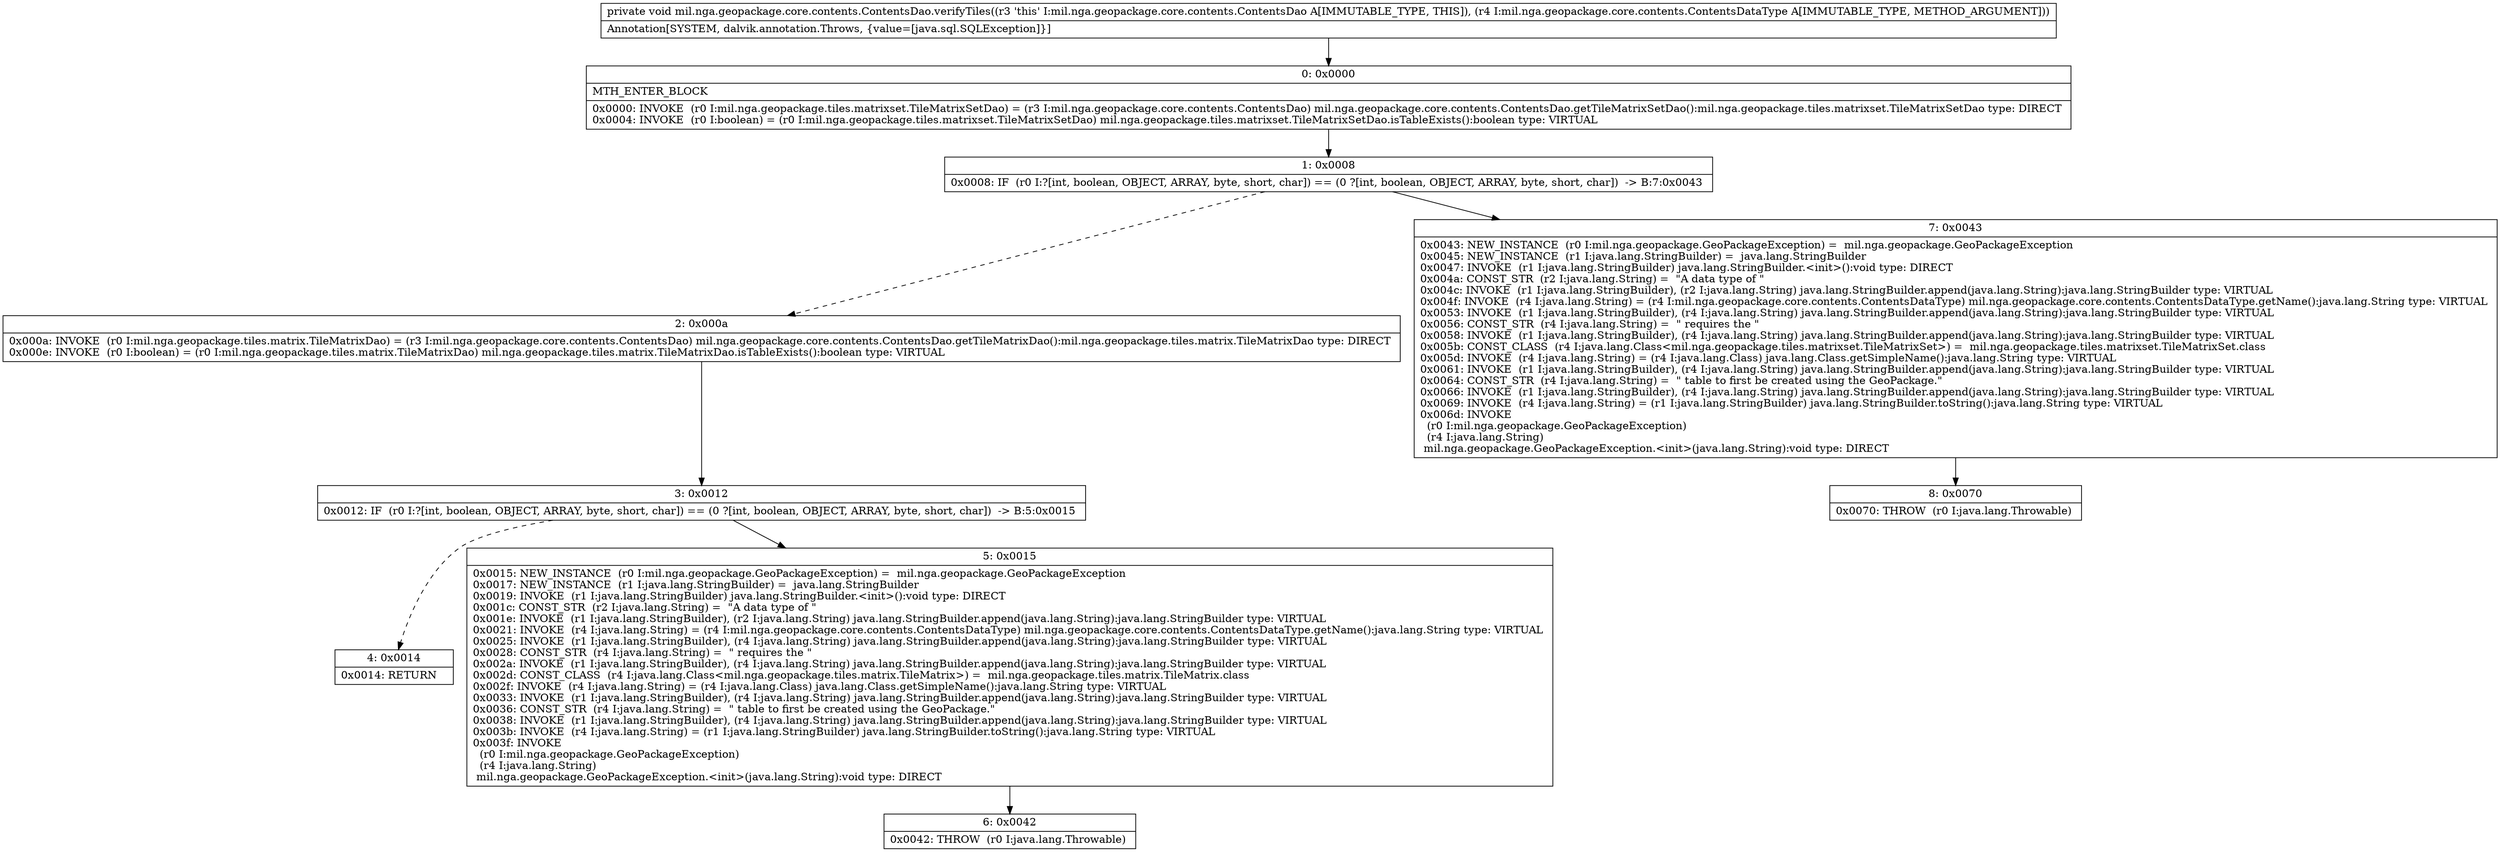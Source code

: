 digraph "CFG formil.nga.geopackage.core.contents.ContentsDao.verifyTiles(Lmil\/nga\/geopackage\/core\/contents\/ContentsDataType;)V" {
Node_0 [shape=record,label="{0\:\ 0x0000|MTH_ENTER_BLOCK\l|0x0000: INVOKE  (r0 I:mil.nga.geopackage.tiles.matrixset.TileMatrixSetDao) = (r3 I:mil.nga.geopackage.core.contents.ContentsDao) mil.nga.geopackage.core.contents.ContentsDao.getTileMatrixSetDao():mil.nga.geopackage.tiles.matrixset.TileMatrixSetDao type: DIRECT \l0x0004: INVOKE  (r0 I:boolean) = (r0 I:mil.nga.geopackage.tiles.matrixset.TileMatrixSetDao) mil.nga.geopackage.tiles.matrixset.TileMatrixSetDao.isTableExists():boolean type: VIRTUAL \l}"];
Node_1 [shape=record,label="{1\:\ 0x0008|0x0008: IF  (r0 I:?[int, boolean, OBJECT, ARRAY, byte, short, char]) == (0 ?[int, boolean, OBJECT, ARRAY, byte, short, char])  \-\> B:7:0x0043 \l}"];
Node_2 [shape=record,label="{2\:\ 0x000a|0x000a: INVOKE  (r0 I:mil.nga.geopackage.tiles.matrix.TileMatrixDao) = (r3 I:mil.nga.geopackage.core.contents.ContentsDao) mil.nga.geopackage.core.contents.ContentsDao.getTileMatrixDao():mil.nga.geopackage.tiles.matrix.TileMatrixDao type: DIRECT \l0x000e: INVOKE  (r0 I:boolean) = (r0 I:mil.nga.geopackage.tiles.matrix.TileMatrixDao) mil.nga.geopackage.tiles.matrix.TileMatrixDao.isTableExists():boolean type: VIRTUAL \l}"];
Node_3 [shape=record,label="{3\:\ 0x0012|0x0012: IF  (r0 I:?[int, boolean, OBJECT, ARRAY, byte, short, char]) == (0 ?[int, boolean, OBJECT, ARRAY, byte, short, char])  \-\> B:5:0x0015 \l}"];
Node_4 [shape=record,label="{4\:\ 0x0014|0x0014: RETURN   \l}"];
Node_5 [shape=record,label="{5\:\ 0x0015|0x0015: NEW_INSTANCE  (r0 I:mil.nga.geopackage.GeoPackageException) =  mil.nga.geopackage.GeoPackageException \l0x0017: NEW_INSTANCE  (r1 I:java.lang.StringBuilder) =  java.lang.StringBuilder \l0x0019: INVOKE  (r1 I:java.lang.StringBuilder) java.lang.StringBuilder.\<init\>():void type: DIRECT \l0x001c: CONST_STR  (r2 I:java.lang.String) =  \"A data type of \" \l0x001e: INVOKE  (r1 I:java.lang.StringBuilder), (r2 I:java.lang.String) java.lang.StringBuilder.append(java.lang.String):java.lang.StringBuilder type: VIRTUAL \l0x0021: INVOKE  (r4 I:java.lang.String) = (r4 I:mil.nga.geopackage.core.contents.ContentsDataType) mil.nga.geopackage.core.contents.ContentsDataType.getName():java.lang.String type: VIRTUAL \l0x0025: INVOKE  (r1 I:java.lang.StringBuilder), (r4 I:java.lang.String) java.lang.StringBuilder.append(java.lang.String):java.lang.StringBuilder type: VIRTUAL \l0x0028: CONST_STR  (r4 I:java.lang.String) =  \" requires the \" \l0x002a: INVOKE  (r1 I:java.lang.StringBuilder), (r4 I:java.lang.String) java.lang.StringBuilder.append(java.lang.String):java.lang.StringBuilder type: VIRTUAL \l0x002d: CONST_CLASS  (r4 I:java.lang.Class\<mil.nga.geopackage.tiles.matrix.TileMatrix\>) =  mil.nga.geopackage.tiles.matrix.TileMatrix.class \l0x002f: INVOKE  (r4 I:java.lang.String) = (r4 I:java.lang.Class) java.lang.Class.getSimpleName():java.lang.String type: VIRTUAL \l0x0033: INVOKE  (r1 I:java.lang.StringBuilder), (r4 I:java.lang.String) java.lang.StringBuilder.append(java.lang.String):java.lang.StringBuilder type: VIRTUAL \l0x0036: CONST_STR  (r4 I:java.lang.String) =  \" table to first be created using the GeoPackage.\" \l0x0038: INVOKE  (r1 I:java.lang.StringBuilder), (r4 I:java.lang.String) java.lang.StringBuilder.append(java.lang.String):java.lang.StringBuilder type: VIRTUAL \l0x003b: INVOKE  (r4 I:java.lang.String) = (r1 I:java.lang.StringBuilder) java.lang.StringBuilder.toString():java.lang.String type: VIRTUAL \l0x003f: INVOKE  \l  (r0 I:mil.nga.geopackage.GeoPackageException)\l  (r4 I:java.lang.String)\l mil.nga.geopackage.GeoPackageException.\<init\>(java.lang.String):void type: DIRECT \l}"];
Node_6 [shape=record,label="{6\:\ 0x0042|0x0042: THROW  (r0 I:java.lang.Throwable) \l}"];
Node_7 [shape=record,label="{7\:\ 0x0043|0x0043: NEW_INSTANCE  (r0 I:mil.nga.geopackage.GeoPackageException) =  mil.nga.geopackage.GeoPackageException \l0x0045: NEW_INSTANCE  (r1 I:java.lang.StringBuilder) =  java.lang.StringBuilder \l0x0047: INVOKE  (r1 I:java.lang.StringBuilder) java.lang.StringBuilder.\<init\>():void type: DIRECT \l0x004a: CONST_STR  (r2 I:java.lang.String) =  \"A data type of \" \l0x004c: INVOKE  (r1 I:java.lang.StringBuilder), (r2 I:java.lang.String) java.lang.StringBuilder.append(java.lang.String):java.lang.StringBuilder type: VIRTUAL \l0x004f: INVOKE  (r4 I:java.lang.String) = (r4 I:mil.nga.geopackage.core.contents.ContentsDataType) mil.nga.geopackage.core.contents.ContentsDataType.getName():java.lang.String type: VIRTUAL \l0x0053: INVOKE  (r1 I:java.lang.StringBuilder), (r4 I:java.lang.String) java.lang.StringBuilder.append(java.lang.String):java.lang.StringBuilder type: VIRTUAL \l0x0056: CONST_STR  (r4 I:java.lang.String) =  \" requires the \" \l0x0058: INVOKE  (r1 I:java.lang.StringBuilder), (r4 I:java.lang.String) java.lang.StringBuilder.append(java.lang.String):java.lang.StringBuilder type: VIRTUAL \l0x005b: CONST_CLASS  (r4 I:java.lang.Class\<mil.nga.geopackage.tiles.matrixset.TileMatrixSet\>) =  mil.nga.geopackage.tiles.matrixset.TileMatrixSet.class \l0x005d: INVOKE  (r4 I:java.lang.String) = (r4 I:java.lang.Class) java.lang.Class.getSimpleName():java.lang.String type: VIRTUAL \l0x0061: INVOKE  (r1 I:java.lang.StringBuilder), (r4 I:java.lang.String) java.lang.StringBuilder.append(java.lang.String):java.lang.StringBuilder type: VIRTUAL \l0x0064: CONST_STR  (r4 I:java.lang.String) =  \" table to first be created using the GeoPackage.\" \l0x0066: INVOKE  (r1 I:java.lang.StringBuilder), (r4 I:java.lang.String) java.lang.StringBuilder.append(java.lang.String):java.lang.StringBuilder type: VIRTUAL \l0x0069: INVOKE  (r4 I:java.lang.String) = (r1 I:java.lang.StringBuilder) java.lang.StringBuilder.toString():java.lang.String type: VIRTUAL \l0x006d: INVOKE  \l  (r0 I:mil.nga.geopackage.GeoPackageException)\l  (r4 I:java.lang.String)\l mil.nga.geopackage.GeoPackageException.\<init\>(java.lang.String):void type: DIRECT \l}"];
Node_8 [shape=record,label="{8\:\ 0x0070|0x0070: THROW  (r0 I:java.lang.Throwable) \l}"];
MethodNode[shape=record,label="{private void mil.nga.geopackage.core.contents.ContentsDao.verifyTiles((r3 'this' I:mil.nga.geopackage.core.contents.ContentsDao A[IMMUTABLE_TYPE, THIS]), (r4 I:mil.nga.geopackage.core.contents.ContentsDataType A[IMMUTABLE_TYPE, METHOD_ARGUMENT]))  | Annotation[SYSTEM, dalvik.annotation.Throws, \{value=[java.sql.SQLException]\}]\l}"];
MethodNode -> Node_0;
Node_0 -> Node_1;
Node_1 -> Node_2[style=dashed];
Node_1 -> Node_7;
Node_2 -> Node_3;
Node_3 -> Node_4[style=dashed];
Node_3 -> Node_5;
Node_5 -> Node_6;
Node_7 -> Node_8;
}

